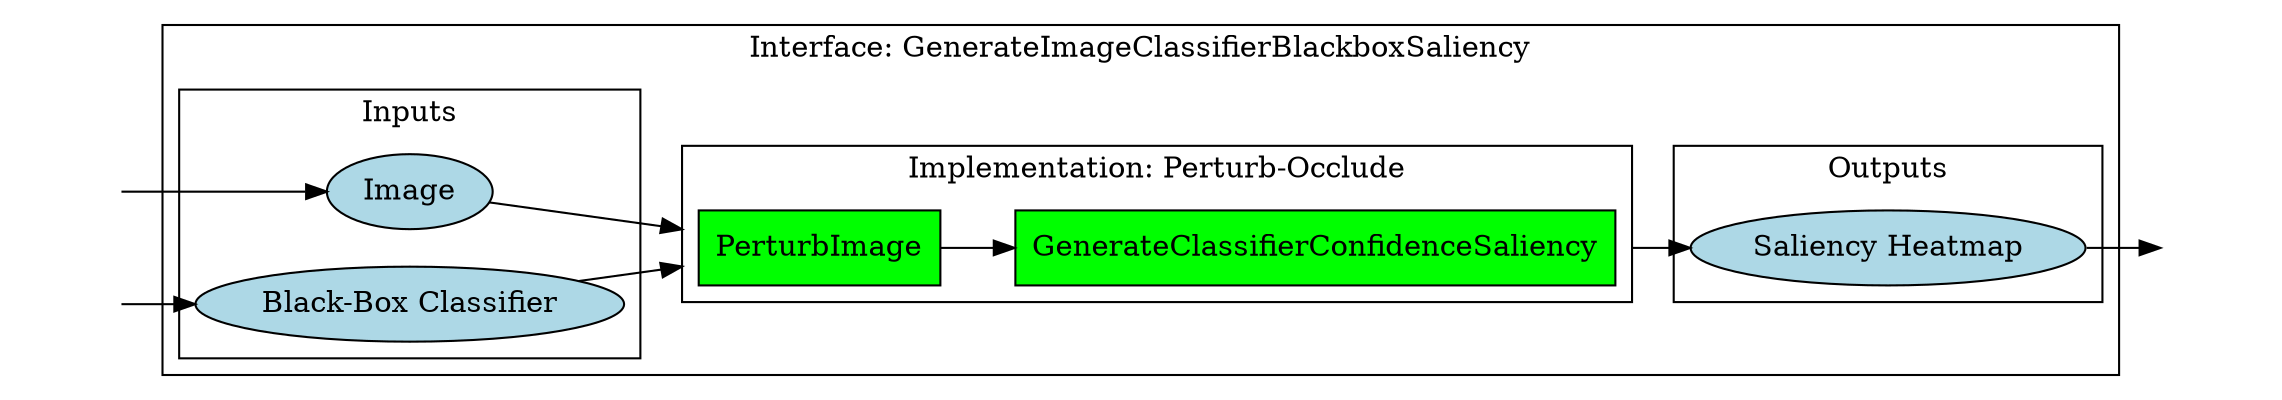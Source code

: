 digraph G {

graph [
    compound=true,
    rankdir = "LR",
];

// Data Nodes
node [style=filled, fillcolor=lightblue];
node [label=Image] img;
node [label="Black-Box Classifier"] bb;
node [label="Saliency Heatmap"] hm
// Interface Node
node [shape=box, style=filled, fillcolor=green];
node [label="PerturbImage"] p;
node [label="GenerateClassifierConfidenceSaliency"] g;
// invisible nodes for arrows in and out
node [style=invis, label=""]
invis_in_img;
invis_in_bb;
invis_out_hm;

subgraph cluster_interface {

    graph [
        label="Interface: GenerateImageClassifierBlackboxSaliency";
    ];

    subgraph cluster_inputs {
        label="Inputs";
        rank=same { img; bb; }
    }

    subgraph cluster_impl {
        label="Implementation: Perturb-Occlude"
        p -> g;
    }

    subgraph cluster_outputs {
        label="Outputs";
        hm;
    }

    img -> p [lhead=cluster_impl];
    bb -> p [lhead=cluster_impl];
    g -> hm [ltail=cluster_impl];
}

invis_in_img -> img;
invis_in_bb -> bb;
hm -> invis_out_hm;

}

// dot perturb_occlude_diagram.dot -Tsvg -o perturb_occlude_diagram.svg
//
// inotifywait -e close_write -m . |
//   while read -r directory events filename
//   do
//     if [[ "$filename" = "perturb_occlude_diagram.dot" ]]
//     then
//       echo "Regenerating SVG"
//       dot perturb_occlude_diagram.dot -Tsvg -o perturb_occlude_diagram.svg
//     fi
//   done;
